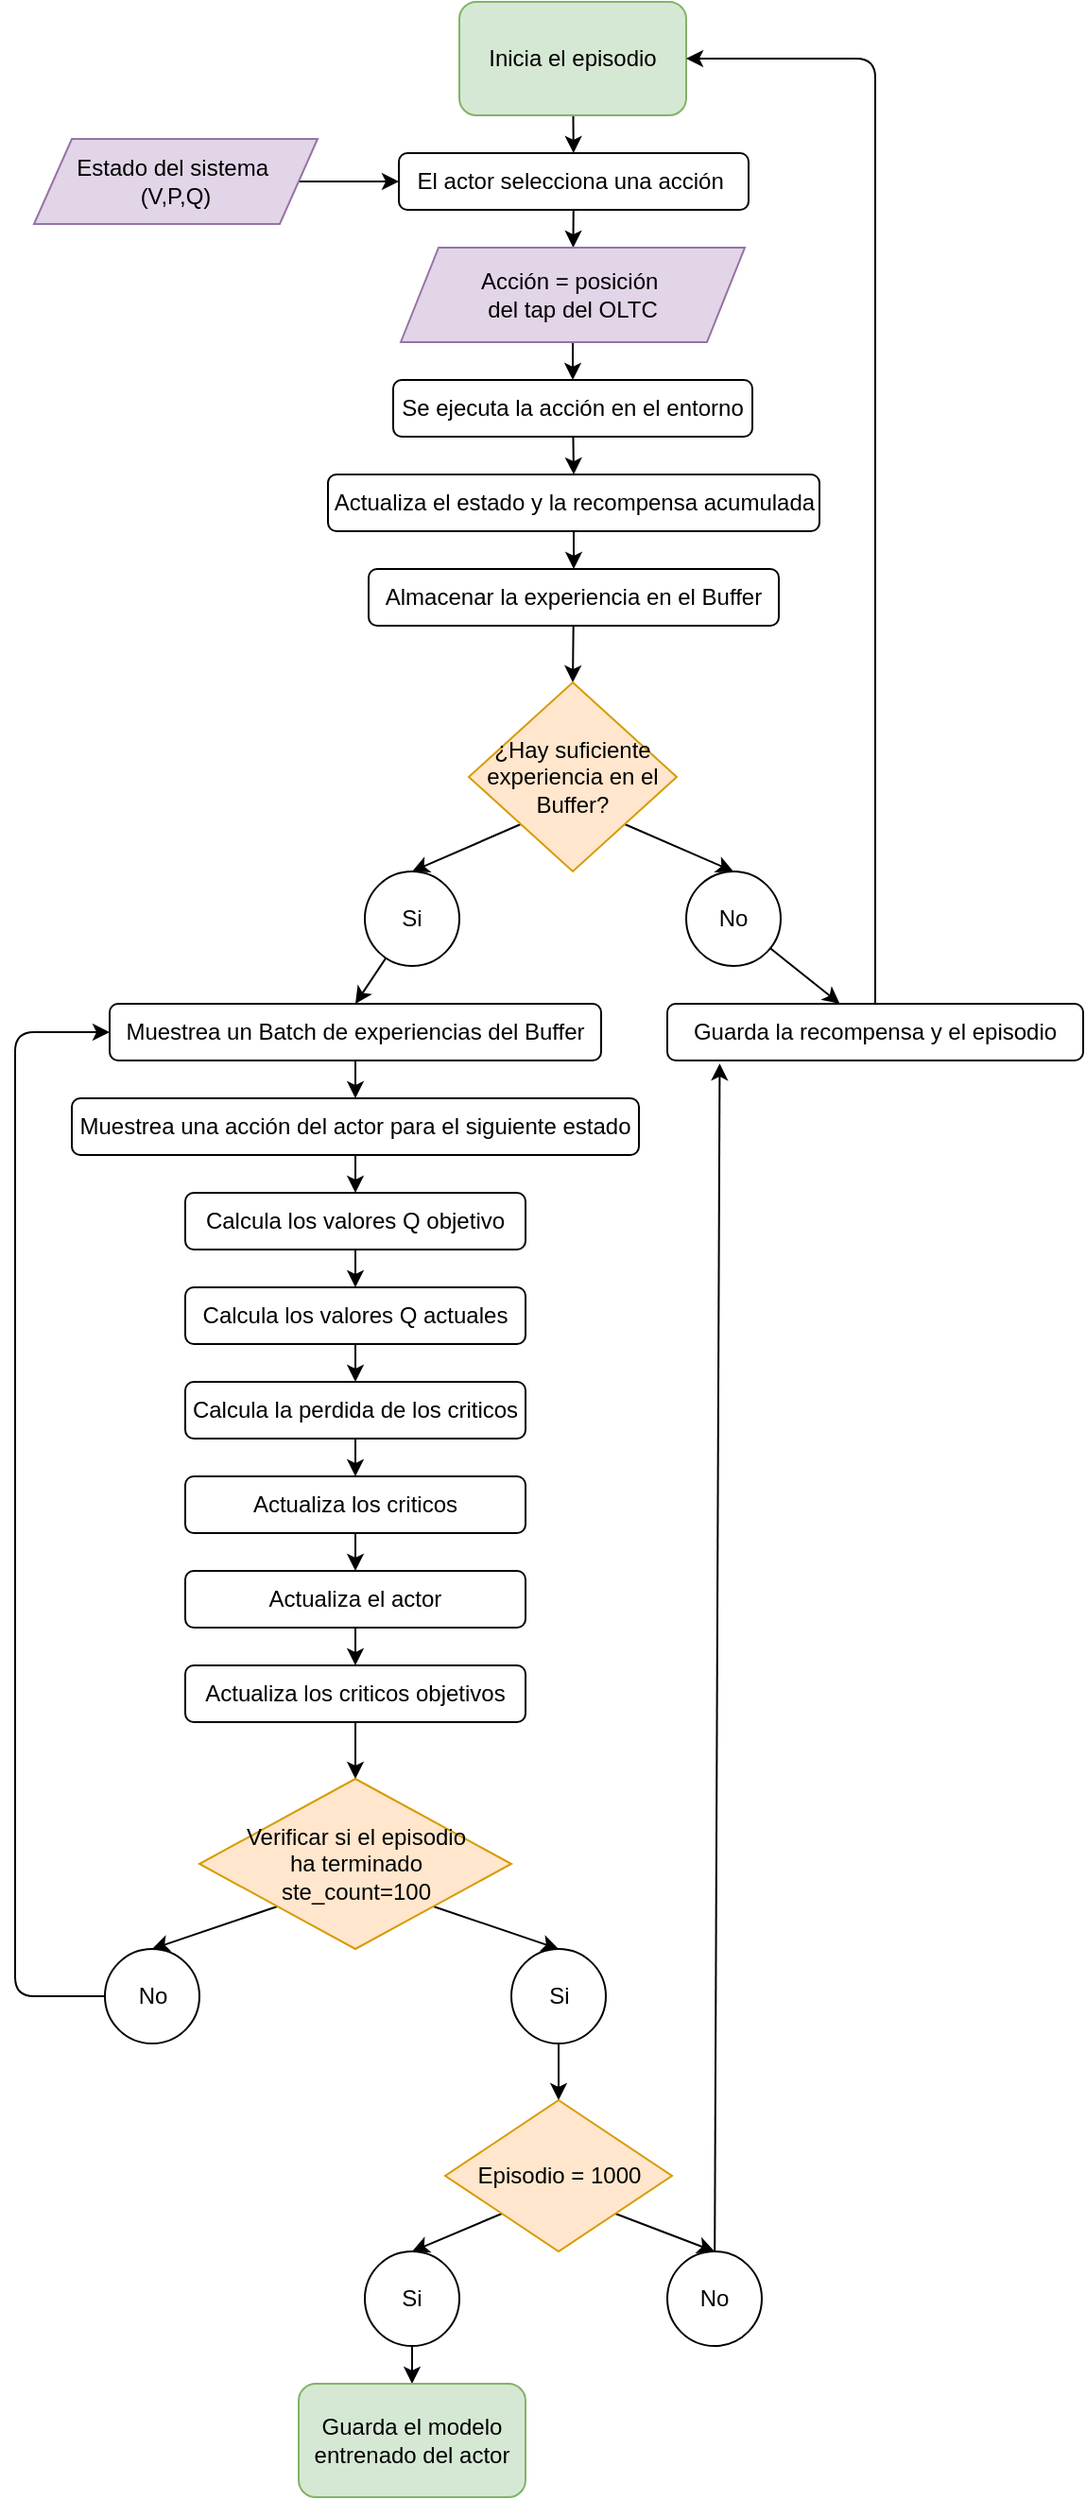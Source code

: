 <mxfile>
    <diagram id="EhOnDfPnDkGU75syRd8j" name="Page-1">
        <mxGraphModel dx="1050" dy="611" grid="1" gridSize="10" guides="1" tooltips="1" connect="1" arrows="1" fold="1" page="1" pageScale="1" pageWidth="850" pageHeight="1100" math="0" shadow="0">
            <root>
                <mxCell id="0"/>
                <mxCell id="1" parent="0"/>
                <mxCell id="4" style="edgeStyle=none;html=1;" parent="1" source="2" target="3" edge="1">
                    <mxGeometry relative="1" as="geometry"/>
                </mxCell>
                <mxCell id="2" value="Inicia el episodio" style="rounded=1;whiteSpace=wrap;html=1;fillColor=#d5e8d4;strokeColor=#82b366;" parent="1" vertex="1">
                    <mxGeometry x="365" y="20" width="120" height="60" as="geometry"/>
                </mxCell>
                <mxCell id="74" value="" style="edgeStyle=none;html=1;" edge="1" parent="1" source="3" target="73">
                    <mxGeometry relative="1" as="geometry"/>
                </mxCell>
                <mxCell id="3" value="El actor selecciona una acción&amp;nbsp;" style="rounded=1;whiteSpace=wrap;html=1;" parent="1" vertex="1">
                    <mxGeometry x="333" y="100" width="185" height="30" as="geometry"/>
                </mxCell>
                <mxCell id="13" style="edgeStyle=none;html=1;entryX=0.5;entryY=0;entryDx=0;entryDy=0;" parent="1" source="5" target="9" edge="1">
                    <mxGeometry relative="1" as="geometry"/>
                </mxCell>
                <mxCell id="5" value="Se ejecuta la acción en el entorno" style="rounded=1;whiteSpace=wrap;html=1;" parent="1" vertex="1">
                    <mxGeometry x="330" y="220" width="190" height="30" as="geometry"/>
                </mxCell>
                <mxCell id="16" style="edgeStyle=none;html=1;entryX=0.5;entryY=0;entryDx=0;entryDy=0;" parent="1" source="7" target="66" edge="1">
                    <mxGeometry relative="1" as="geometry">
                        <mxPoint x="425" y="630" as="targetPoint"/>
                    </mxGeometry>
                </mxCell>
                <mxCell id="7" value="Almacenar la experiencia en el Buffer" style="rounded=1;whiteSpace=wrap;html=1;" parent="1" vertex="1">
                    <mxGeometry x="317" y="320" width="217" height="30" as="geometry"/>
                </mxCell>
                <mxCell id="14" style="edgeStyle=none;html=1;entryX=0.5;entryY=0;entryDx=0;entryDy=0;" parent="1" source="9" target="7" edge="1">
                    <mxGeometry relative="1" as="geometry"/>
                </mxCell>
                <mxCell id="9" value="Actualiza el estado y la recompensa acumulada" style="rounded=1;whiteSpace=wrap;html=1;" parent="1" vertex="1">
                    <mxGeometry x="295.5" y="270" width="260" height="30" as="geometry"/>
                </mxCell>
                <mxCell id="22" style="edgeStyle=none;html=1;entryX=0.5;entryY=0;entryDx=0;entryDy=0;exitX=0;exitY=1;exitDx=0;exitDy=0;" parent="1" source="66" target="18" edge="1">
                    <mxGeometry relative="1" as="geometry">
                        <mxPoint x="409.211" y="690" as="sourcePoint"/>
                    </mxGeometry>
                </mxCell>
                <mxCell id="23" style="edgeStyle=none;html=1;entryX=0.5;entryY=0;entryDx=0;entryDy=0;exitX=1;exitY=1;exitDx=0;exitDy=0;" parent="1" source="66" target="19" edge="1">
                    <mxGeometry relative="1" as="geometry">
                        <mxPoint x="440.789" y="690" as="sourcePoint"/>
                    </mxGeometry>
                </mxCell>
                <mxCell id="28" style="edgeStyle=none;html=1;entryX=0.5;entryY=0;entryDx=0;entryDy=0;" parent="1" source="18" target="27" edge="1">
                    <mxGeometry relative="1" as="geometry"/>
                </mxCell>
                <mxCell id="18" value="Si" style="ellipse;whiteSpace=wrap;html=1;aspect=fixed;" parent="1" vertex="1">
                    <mxGeometry x="315" y="480" width="50" height="50" as="geometry"/>
                </mxCell>
                <mxCell id="25" style="edgeStyle=none;html=1;" parent="1" source="19" target="24" edge="1">
                    <mxGeometry relative="1" as="geometry"/>
                </mxCell>
                <mxCell id="19" value="No" style="ellipse;whiteSpace=wrap;html=1;aspect=fixed;" parent="1" vertex="1">
                    <mxGeometry x="485" y="480" width="50" height="50" as="geometry"/>
                </mxCell>
                <mxCell id="26" style="edgeStyle=none;html=1;entryX=1;entryY=0.5;entryDx=0;entryDy=0;" parent="1" source="24" target="2" edge="1">
                    <mxGeometry relative="1" as="geometry">
                        <Array as="points">
                            <mxPoint x="585" y="50"/>
                        </Array>
                    </mxGeometry>
                </mxCell>
                <mxCell id="24" value="Guarda la recompensa y el episodio" style="rounded=1;whiteSpace=wrap;html=1;" parent="1" vertex="1">
                    <mxGeometry x="475" y="550" width="220" height="30" as="geometry"/>
                </mxCell>
                <mxCell id="30" style="edgeStyle=none;html=1;entryX=0.5;entryY=0;entryDx=0;entryDy=0;" parent="1" source="27" target="29" edge="1">
                    <mxGeometry relative="1" as="geometry"/>
                </mxCell>
                <mxCell id="27" value="Muestrea un Batch de experiencias del Buffer" style="rounded=1;whiteSpace=wrap;html=1;" parent="1" vertex="1">
                    <mxGeometry x="180" y="550" width="260" height="30" as="geometry"/>
                </mxCell>
                <mxCell id="43" style="edgeStyle=none;html=1;entryX=0.5;entryY=0;entryDx=0;entryDy=0;" parent="1" source="29" target="31" edge="1">
                    <mxGeometry relative="1" as="geometry"/>
                </mxCell>
                <mxCell id="29" value="Muestrea una acción del actor para el siguiente estado" style="rounded=1;whiteSpace=wrap;html=1;" parent="1" vertex="1">
                    <mxGeometry x="160" y="600" width="300" height="30" as="geometry"/>
                </mxCell>
                <mxCell id="44" style="edgeStyle=none;html=1;entryX=0.5;entryY=0;entryDx=0;entryDy=0;" parent="1" source="31" target="32" edge="1">
                    <mxGeometry relative="1" as="geometry"/>
                </mxCell>
                <mxCell id="31" value="Calcula los valores Q objetivo" style="rounded=1;whiteSpace=wrap;html=1;" parent="1" vertex="1">
                    <mxGeometry x="220" y="650" width="180" height="30" as="geometry"/>
                </mxCell>
                <mxCell id="45" style="edgeStyle=none;html=1;entryX=0.5;entryY=0;entryDx=0;entryDy=0;" parent="1" source="32" target="33" edge="1">
                    <mxGeometry relative="1" as="geometry"/>
                </mxCell>
                <mxCell id="32" value="Calcula los valores Q actuales" style="rounded=1;whiteSpace=wrap;html=1;" parent="1" vertex="1">
                    <mxGeometry x="220" y="700" width="180" height="30" as="geometry"/>
                </mxCell>
                <mxCell id="46" style="edgeStyle=none;html=1;entryX=0.5;entryY=0;entryDx=0;entryDy=0;" parent="1" source="33" target="34" edge="1">
                    <mxGeometry relative="1" as="geometry"/>
                </mxCell>
                <mxCell id="33" value="Calcula la perdida de los criticos" style="rounded=1;whiteSpace=wrap;html=1;" parent="1" vertex="1">
                    <mxGeometry x="220" y="750" width="180" height="30" as="geometry"/>
                </mxCell>
                <mxCell id="47" style="edgeStyle=none;html=1;entryX=0.5;entryY=0;entryDx=0;entryDy=0;" parent="1" source="34" target="35" edge="1">
                    <mxGeometry relative="1" as="geometry"/>
                </mxCell>
                <mxCell id="34" value="Actualiza los criticos" style="rounded=1;whiteSpace=wrap;html=1;" parent="1" vertex="1">
                    <mxGeometry x="220" y="800" width="180" height="30" as="geometry"/>
                </mxCell>
                <mxCell id="48" style="edgeStyle=none;html=1;entryX=0.5;entryY=0;entryDx=0;entryDy=0;" parent="1" source="35" target="36" edge="1">
                    <mxGeometry relative="1" as="geometry"/>
                </mxCell>
                <mxCell id="35" value="Actualiza el actor" style="rounded=1;whiteSpace=wrap;html=1;" parent="1" vertex="1">
                    <mxGeometry x="220" y="850" width="180" height="30" as="geometry"/>
                </mxCell>
                <mxCell id="49" style="edgeStyle=none;html=1;entryX=0.5;entryY=0;entryDx=0;entryDy=0;" parent="1" source="36" target="67" edge="1">
                    <mxGeometry relative="1" as="geometry">
                        <mxPoint x="330" y="1780" as="targetPoint"/>
                    </mxGeometry>
                </mxCell>
                <mxCell id="36" value="Actualiza los criticos objetivos" style="rounded=1;whiteSpace=wrap;html=1;" parent="1" vertex="1">
                    <mxGeometry x="220" y="900" width="180" height="30" as="geometry"/>
                </mxCell>
                <mxCell id="40" style="edgeStyle=none;html=1;entryX=0.5;entryY=0;entryDx=0;entryDy=0;exitX=0;exitY=1;exitDx=0;exitDy=0;" parent="1" source="67" target="38" edge="1">
                    <mxGeometry relative="1" as="geometry">
                        <mxPoint x="301.667" y="1840" as="sourcePoint"/>
                    </mxGeometry>
                </mxCell>
                <mxCell id="41" style="edgeStyle=none;html=1;entryX=0.5;entryY=0;entryDx=0;entryDy=0;exitX=1;exitY=1;exitDx=0;exitDy=0;" parent="1" source="67" target="39" edge="1">
                    <mxGeometry relative="1" as="geometry">
                        <mxPoint x="365.812" y="1840" as="sourcePoint"/>
                    </mxGeometry>
                </mxCell>
                <mxCell id="52" style="edgeStyle=none;html=1;entryX=0;entryY=0.5;entryDx=0;entryDy=0;" parent="1" source="38" target="27" edge="1">
                    <mxGeometry relative="1" as="geometry">
                        <Array as="points">
                            <mxPoint x="130" y="1075"/>
                            <mxPoint x="130" y="565"/>
                        </Array>
                    </mxGeometry>
                </mxCell>
                <mxCell id="38" value="No" style="ellipse;whiteSpace=wrap;html=1;aspect=fixed;" parent="1" vertex="1">
                    <mxGeometry x="177.5" y="1050" width="50" height="50" as="geometry"/>
                </mxCell>
                <mxCell id="54" style="edgeStyle=none;html=1;entryX=0.5;entryY=0;entryDx=0;entryDy=0;" parent="1" source="39" target="68" edge="1">
                    <mxGeometry relative="1" as="geometry">
                        <mxPoint x="405" y="2030" as="targetPoint"/>
                    </mxGeometry>
                </mxCell>
                <mxCell id="39" value="Si" style="ellipse;whiteSpace=wrap;html=1;aspect=fixed;" parent="1" vertex="1">
                    <mxGeometry x="392.5" y="1050" width="50" height="50" as="geometry"/>
                </mxCell>
                <mxCell id="61" style="edgeStyle=none;html=1;entryX=0.5;entryY=0;entryDx=0;entryDy=0;exitX=0;exitY=1;exitDx=0;exitDy=0;" parent="1" source="68" target="56" edge="1">
                    <mxGeometry relative="1" as="geometry">
                        <mxPoint x="367.5" y="2090" as="sourcePoint"/>
                    </mxGeometry>
                </mxCell>
                <mxCell id="59" style="edgeStyle=none;html=1;entryX=0.126;entryY=1.053;entryDx=0;entryDy=0;entryPerimeter=0;" parent="1" source="55" target="24" edge="1">
                    <mxGeometry relative="1" as="geometry">
                        <mxPoint x="500" y="920" as="targetPoint"/>
                    </mxGeometry>
                </mxCell>
                <mxCell id="55" value="No" style="ellipse;whiteSpace=wrap;html=1;aspect=fixed;" parent="1" vertex="1">
                    <mxGeometry x="475" y="1210" width="50" height="50" as="geometry"/>
                </mxCell>
                <mxCell id="64" style="edgeStyle=none;html=1;" parent="1" source="56" target="63" edge="1">
                    <mxGeometry relative="1" as="geometry"/>
                </mxCell>
                <mxCell id="56" value="Si" style="ellipse;whiteSpace=wrap;html=1;aspect=fixed;" parent="1" vertex="1">
                    <mxGeometry x="315" y="1210" width="50" height="50" as="geometry"/>
                </mxCell>
                <mxCell id="63" value="Guarda el modelo entrenado del actor" style="rounded=1;whiteSpace=wrap;html=1;fillColor=#d5e8d4;strokeColor=#82b366;" parent="1" vertex="1">
                    <mxGeometry x="280" y="1280" width="120" height="60" as="geometry"/>
                </mxCell>
                <mxCell id="66" value="¿Hay suficiente experiencia en el Buffer?" style="rhombus;whiteSpace=wrap;html=1;fillColor=#ffe6cc;strokeColor=#d79b00;" vertex="1" parent="1">
                    <mxGeometry x="370" y="380" width="110" height="100" as="geometry"/>
                </mxCell>
                <mxCell id="67" value="Verificar si el episodio&lt;div&gt;&amp;nbsp;ha terminado&amp;nbsp;&lt;div&gt;ste_count=100&lt;/div&gt;&lt;/div&gt;" style="rhombus;whiteSpace=wrap;html=1;fillColor=#ffe6cc;strokeColor=#d79b00;" vertex="1" parent="1">
                    <mxGeometry x="227.5" y="960" width="165" height="90" as="geometry"/>
                </mxCell>
                <mxCell id="69" style="edgeStyle=none;html=1;exitX=1;exitY=1;exitDx=0;exitDy=0;entryX=0.5;entryY=0;entryDx=0;entryDy=0;" edge="1" parent="1" source="68" target="55">
                    <mxGeometry relative="1" as="geometry"/>
                </mxCell>
                <mxCell id="68" value="Episodio = 1000" style="rhombus;whiteSpace=wrap;html=1;fillColor=#ffe6cc;strokeColor=#d79b00;" vertex="1" parent="1">
                    <mxGeometry x="357.5" y="1130" width="120" height="80" as="geometry"/>
                </mxCell>
                <mxCell id="71" style="edgeStyle=none;html=1;entryX=0;entryY=0.5;entryDx=0;entryDy=0;" edge="1" parent="1" source="70" target="3">
                    <mxGeometry relative="1" as="geometry"/>
                </mxCell>
                <mxCell id="70" value="Estado del sistema&amp;nbsp;&lt;div&gt;(V,P,Q)&lt;/div&gt;" style="shape=parallelogram;perimeter=parallelogramPerimeter;whiteSpace=wrap;html=1;fixedSize=1;fillColor=#e1d5e7;strokeColor=#9673a6;" vertex="1" parent="1">
                    <mxGeometry x="140" y="92.5" width="150" height="45" as="geometry"/>
                </mxCell>
                <mxCell id="75" value="" style="edgeStyle=none;html=1;" edge="1" parent="1" source="73" target="5">
                    <mxGeometry relative="1" as="geometry"/>
                </mxCell>
                <mxCell id="73" value="Acción = posición&amp;nbsp;&lt;div&gt;del tap del OLTC&lt;/div&gt;" style="shape=parallelogram;perimeter=parallelogramPerimeter;whiteSpace=wrap;html=1;fixedSize=1;fillColor=#e1d5e7;strokeColor=#9673a6;" vertex="1" parent="1">
                    <mxGeometry x="334" y="150" width="182" height="50" as="geometry"/>
                </mxCell>
            </root>
        </mxGraphModel>
    </diagram>
</mxfile>
